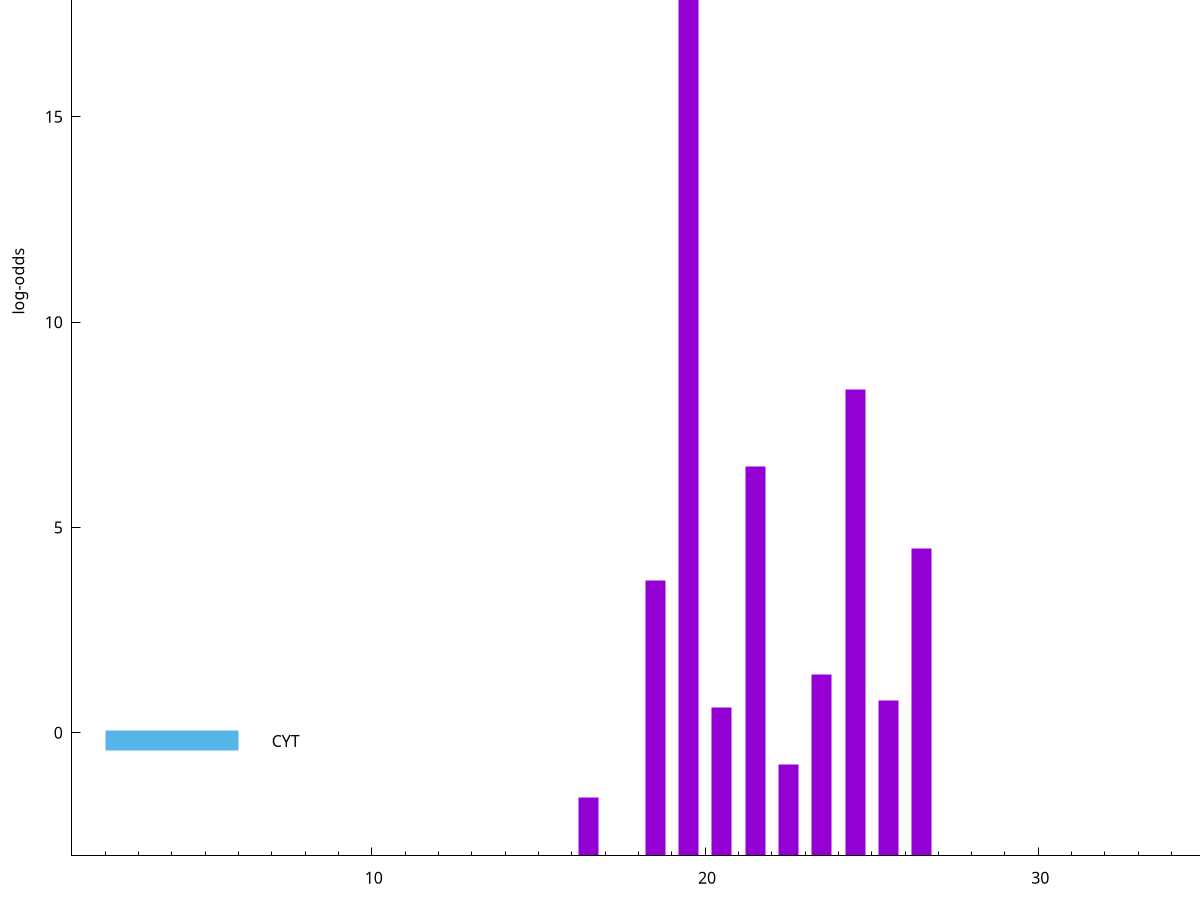 set title "LipoP predictions for SRR3987128.gff"
set size 2., 1.4
set xrange [1:70] 
set mxtics 10
set yrange [-3:25]
set y2range [0:28]
set ylabel "log-odds"
set term postscript eps color solid "Helvetica" 30
set output "SRR3987128.gff34.eps"
set arrow from 2,19.8617 to 6,19.8617 nohead lt 1 lw 20
set label "SpI" at 7,19.8617
set arrow from 2,-0.200913 to 6,-0.200913 nohead lt 3 lw 20
set label "CYT" at 7,-0.200913
set arrow from 2,19.8617 to 6,19.8617 nohead lt 1 lw 20
set label "SpI" at 7,19.8617
# NOTE: The scores below are the log-odds scores with the threshold
# NOTE: subtracted (a hack to make gnuplot make the histogram all
# NOTE: look nice).
plot "-" axes x1y2 title "" with impulses lt 1 lw 20
19.500000 22.861000
24.500000 11.356460
21.500000 9.477740
26.500000 7.497250
18.500000 6.699160
23.500000 4.418960
25.500000 3.773822
20.500000 3.614317
22.500000 2.228783
16.500000 1.427300
e
exit

